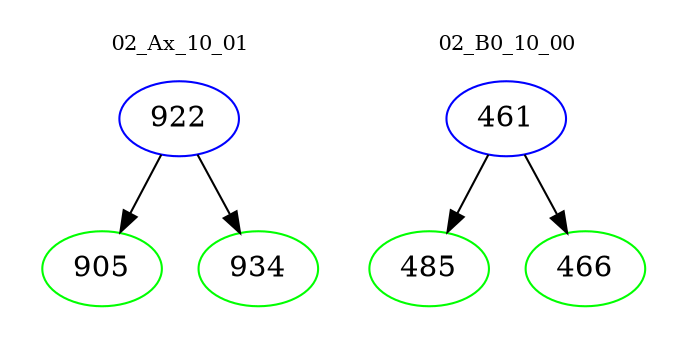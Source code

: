 digraph{
subgraph cluster_0 {
color = white
label = "02_Ax_10_01";
fontsize=10;
T0_922 [label="922", color="blue"]
T0_922 -> T0_905 [color="black"]
T0_905 [label="905", color="green"]
T0_922 -> T0_934 [color="black"]
T0_934 [label="934", color="green"]
}
subgraph cluster_1 {
color = white
label = "02_B0_10_00";
fontsize=10;
T1_461 [label="461", color="blue"]
T1_461 -> T1_485 [color="black"]
T1_485 [label="485", color="green"]
T1_461 -> T1_466 [color="black"]
T1_466 [label="466", color="green"]
}
}
